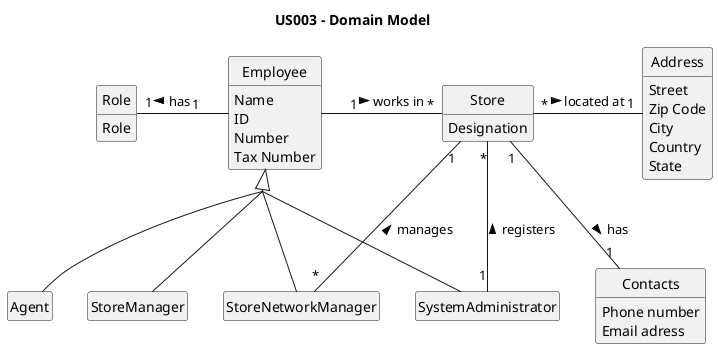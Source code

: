 @startuml
'https://plantuml.com/class-diagram

title US003 - Domain Model

skinparam monochrome true
skinparam packageStyle rectangle
skinparam shadowing false
hide empty members
skinparam groupInheritance 3
hide circle

class Contacts

class SystemAdministrator

class Employee

class Role

class SystemAdministrator

class Agent

class StoreManager

class StoreNetworkManager

class Store

class Address

class Role {
Role
}

class Store {
Designation

}

class Address {
Street
Zip Code
City
Country
State
}

class SystemAdministrator {
}

class Employee {
Name
ID
Number
Tax Number
}

class Contacts {
Phone number
Email adress
}

Employee <|-- Agent
Employee <|-- StoreNetworkManager
Employee <|-- StoreManager
Employee <|-- SystemAdministrator

SystemAdministrator "1" -left- "*" Store : registers >

Store "*" - "1" Address : located at >
Employee "1" - "*" Store : works in >
Store "1" -- "1" Contacts: has >

Employee "1" -left "1" Role : has >

Store "1" -- "*" StoreNetworkManager : manages <



@enduml